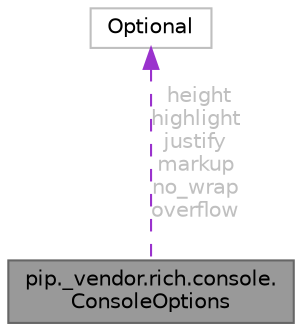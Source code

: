digraph "pip._vendor.rich.console.ConsoleOptions"
{
 // LATEX_PDF_SIZE
  bgcolor="transparent";
  edge [fontname=Helvetica,fontsize=10,labelfontname=Helvetica,labelfontsize=10];
  node [fontname=Helvetica,fontsize=10,shape=box,height=0.2,width=0.4];
  Node1 [id="Node000001",label="pip._vendor.rich.console.\lConsoleOptions",height=0.2,width=0.4,color="gray40", fillcolor="grey60", style="filled", fontcolor="black",tooltip=" "];
  Node2 -> Node1 [id="edge2_Node000001_Node000002",dir="back",color="darkorchid3",style="dashed",tooltip=" ",label=" height\nhighlight\njustify\nmarkup\nno_wrap\noverflow",fontcolor="grey" ];
  Node2 [id="Node000002",label="Optional",height=0.2,width=0.4,color="grey75", fillcolor="white", style="filled",tooltip=" "];
}
